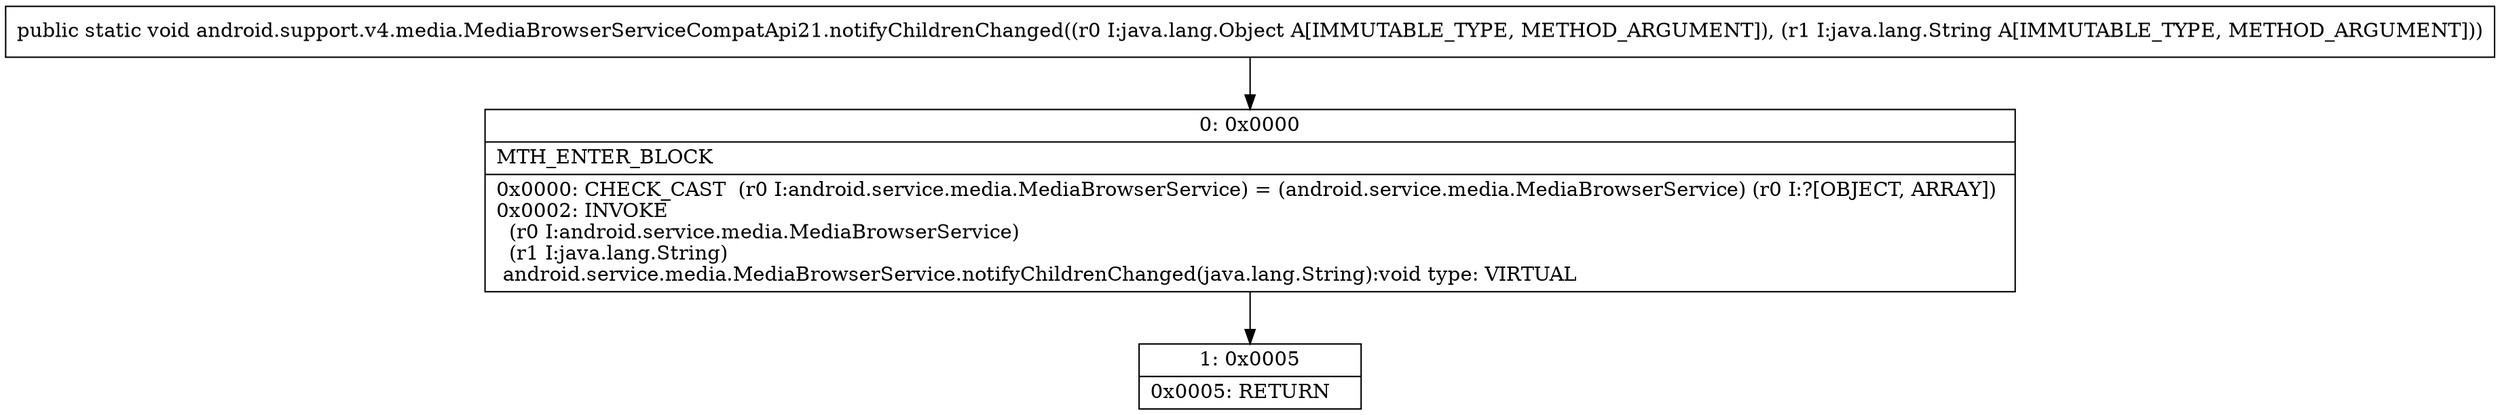 digraph "CFG forandroid.support.v4.media.MediaBrowserServiceCompatApi21.notifyChildrenChanged(Ljava\/lang\/Object;Ljava\/lang\/String;)V" {
Node_0 [shape=record,label="{0\:\ 0x0000|MTH_ENTER_BLOCK\l|0x0000: CHECK_CAST  (r0 I:android.service.media.MediaBrowserService) = (android.service.media.MediaBrowserService) (r0 I:?[OBJECT, ARRAY]) \l0x0002: INVOKE  \l  (r0 I:android.service.media.MediaBrowserService)\l  (r1 I:java.lang.String)\l android.service.media.MediaBrowserService.notifyChildrenChanged(java.lang.String):void type: VIRTUAL \l}"];
Node_1 [shape=record,label="{1\:\ 0x0005|0x0005: RETURN   \l}"];
MethodNode[shape=record,label="{public static void android.support.v4.media.MediaBrowserServiceCompatApi21.notifyChildrenChanged((r0 I:java.lang.Object A[IMMUTABLE_TYPE, METHOD_ARGUMENT]), (r1 I:java.lang.String A[IMMUTABLE_TYPE, METHOD_ARGUMENT])) }"];
MethodNode -> Node_0;
Node_0 -> Node_1;
}

